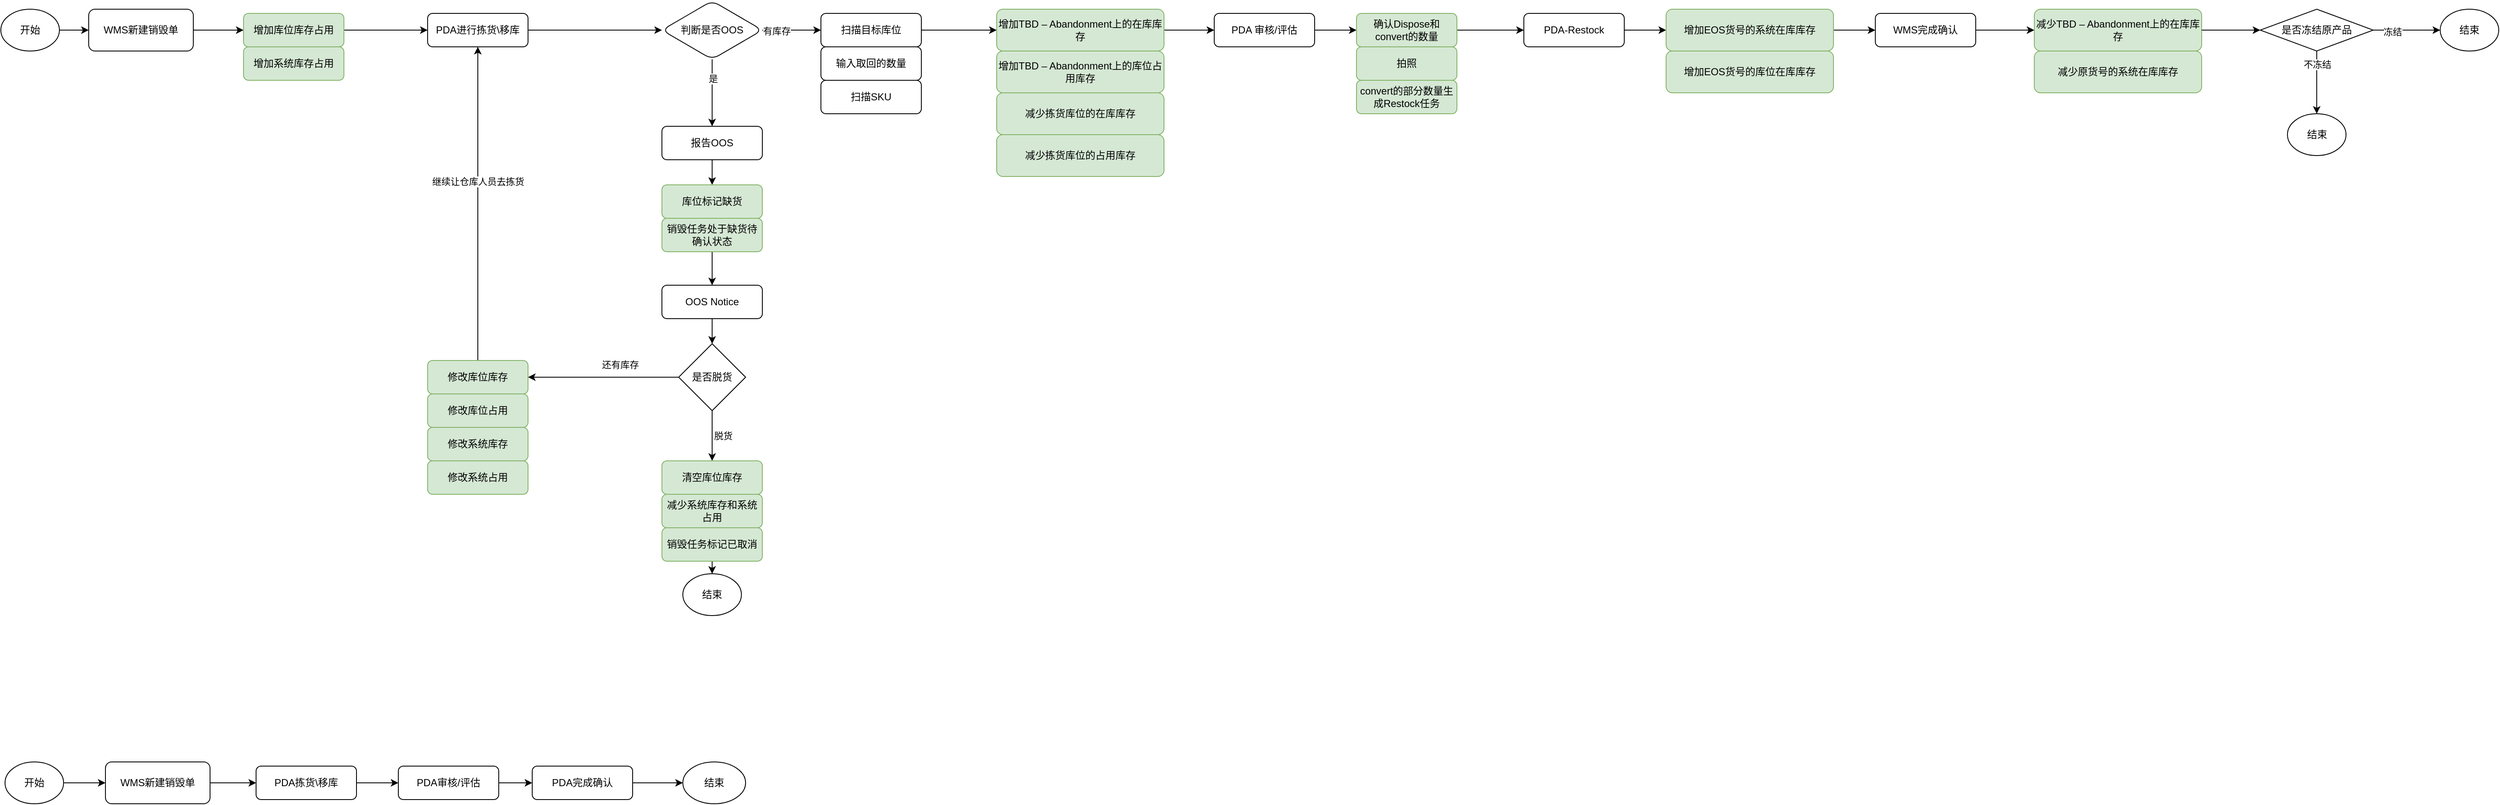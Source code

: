 <mxfile version="27.1.3">
  <diagram name="销毁" id="SBEC2bcYsUzqKlGrP__U">
    <mxGraphModel dx="1882" dy="795" grid="1" gridSize="10" guides="1" tooltips="1" connect="1" arrows="1" fold="1" page="1" pageScale="1" pageWidth="827" pageHeight="1169" math="0" shadow="0">
      <root>
        <mxCell id="0" />
        <mxCell id="1" parent="0" />
        <mxCell id="6b_HaOH0MpqOQaZXL_W9-2" style="edgeStyle=orthogonalEdgeStyle;rounded=0;orthogonalLoop=1;jettySize=auto;html=1;exitX=1;exitY=0.5;exitDx=0;exitDy=0;" edge="1" parent="1" source="6b_HaOH0MpqOQaZXL_W9-1" target="6b_HaOH0MpqOQaZXL_W9-3">
          <mxGeometry relative="1" as="geometry">
            <mxPoint x="240" y="125" as="targetPoint" />
          </mxGeometry>
        </mxCell>
        <mxCell id="6b_HaOH0MpqOQaZXL_W9-1" value="开始" style="ellipse;whiteSpace=wrap;html=1;" vertex="1" parent="1">
          <mxGeometry x="100" y="100" width="70" height="50" as="geometry" />
        </mxCell>
        <mxCell id="6b_HaOH0MpqOQaZXL_W9-4" style="edgeStyle=orthogonalEdgeStyle;rounded=0;orthogonalLoop=1;jettySize=auto;html=1;exitX=1;exitY=0.5;exitDx=0;exitDy=0;" edge="1" parent="1" source="6b_HaOH0MpqOQaZXL_W9-3" target="6b_HaOH0MpqOQaZXL_W9-5">
          <mxGeometry relative="1" as="geometry">
            <mxPoint x="400" y="125" as="targetPoint" />
          </mxGeometry>
        </mxCell>
        <mxCell id="6b_HaOH0MpqOQaZXL_W9-3" value="WMS新建销毁单" style="whiteSpace=wrap;html=1;rounded=1;glass=0;strokeWidth=1;shadow=0;" vertex="1" parent="1">
          <mxGeometry x="205" y="100" width="125" height="50" as="geometry" />
        </mxCell>
        <mxCell id="6b_HaOH0MpqOQaZXL_W9-10" style="edgeStyle=orthogonalEdgeStyle;rounded=0;orthogonalLoop=1;jettySize=auto;html=1;exitX=1;exitY=0.5;exitDx=0;exitDy=0;" edge="1" parent="1" source="6b_HaOH0MpqOQaZXL_W9-5" target="6b_HaOH0MpqOQaZXL_W9-14">
          <mxGeometry relative="1" as="geometry">
            <mxPoint x="560" y="125" as="targetPoint" />
          </mxGeometry>
        </mxCell>
        <mxCell id="6b_HaOH0MpqOQaZXL_W9-5" value="增加库位库存占用" style="rounded=1;whiteSpace=wrap;html=1;fontSize=12;glass=0;strokeWidth=1;shadow=0;fillColor=#d5e8d4;strokeColor=#82b366;" vertex="1" parent="1">
          <mxGeometry x="390" y="105" width="120" height="40" as="geometry" />
        </mxCell>
        <mxCell id="6b_HaOH0MpqOQaZXL_W9-6" value="增加系统库存占用" style="rounded=1;whiteSpace=wrap;html=1;fontSize=12;glass=0;strokeWidth=1;shadow=0;fillColor=#d5e8d4;strokeColor=#82b366;" vertex="1" parent="1">
          <mxGeometry x="390" y="145" width="120" height="40" as="geometry" />
        </mxCell>
        <mxCell id="6b_HaOH0MpqOQaZXL_W9-74" style="edgeStyle=orthogonalEdgeStyle;rounded=0;orthogonalLoop=1;jettySize=auto;html=1;exitX=1;exitY=0.5;exitDx=0;exitDy=0;" edge="1" parent="1" source="6b_HaOH0MpqOQaZXL_W9-13" target="6b_HaOH0MpqOQaZXL_W9-75">
          <mxGeometry relative="1" as="geometry">
            <mxPoint x="1610" y="125" as="targetPoint" />
          </mxGeometry>
        </mxCell>
        <mxCell id="6b_HaOH0MpqOQaZXL_W9-21" style="edgeStyle=orthogonalEdgeStyle;rounded=0;orthogonalLoop=1;jettySize=auto;html=1;exitX=1;exitY=0.5;exitDx=0;exitDy=0;" edge="1" parent="1" source="6b_HaOH0MpqOQaZXL_W9-14" target="6b_HaOH0MpqOQaZXL_W9-25">
          <mxGeometry relative="1" as="geometry">
            <mxPoint x="920" y="125" as="targetPoint" />
          </mxGeometry>
        </mxCell>
        <mxCell id="6b_HaOH0MpqOQaZXL_W9-14" value="PDA进行拣货\移库" style="rounded=1;whiteSpace=wrap;html=1;fontSize=12;glass=0;strokeWidth=1;shadow=0;" vertex="1" parent="1">
          <mxGeometry x="610" y="105" width="120" height="40" as="geometry" />
        </mxCell>
        <mxCell id="6b_HaOH0MpqOQaZXL_W9-33" style="edgeStyle=orthogonalEdgeStyle;rounded=0;orthogonalLoop=1;jettySize=auto;html=1;exitX=1;exitY=0.5;exitDx=0;exitDy=0;entryX=0;entryY=0.5;entryDx=0;entryDy=0;" edge="1" parent="1" source="6b_HaOH0MpqOQaZXL_W9-17" target="6b_HaOH0MpqOQaZXL_W9-13">
          <mxGeometry relative="1" as="geometry" />
        </mxCell>
        <mxCell id="6b_HaOH0MpqOQaZXL_W9-17" value="扫描目标库位" style="rounded=1;whiteSpace=wrap;html=1;fontSize=12;glass=0;strokeWidth=1;shadow=0;" vertex="1" parent="1">
          <mxGeometry x="1080" y="105" width="120" height="40" as="geometry" />
        </mxCell>
        <mxCell id="6b_HaOH0MpqOQaZXL_W9-20" value="输入取回的数量" style="rounded=1;whiteSpace=wrap;html=1;fontSize=12;glass=0;strokeWidth=1;shadow=0;" vertex="1" parent="1">
          <mxGeometry x="1080" y="145" width="120" height="40" as="geometry" />
        </mxCell>
        <mxCell id="6b_HaOH0MpqOQaZXL_W9-27" style="edgeStyle=orthogonalEdgeStyle;rounded=0;orthogonalLoop=1;jettySize=auto;html=1;exitX=0.5;exitY=1;exitDx=0;exitDy=0;entryX=0.5;entryY=0;entryDx=0;entryDy=0;" edge="1" parent="1" source="6b_HaOH0MpqOQaZXL_W9-25" target="6b_HaOH0MpqOQaZXL_W9-28">
          <mxGeometry relative="1" as="geometry">
            <mxPoint x="950" y="260" as="targetPoint" />
          </mxGeometry>
        </mxCell>
        <mxCell id="6b_HaOH0MpqOQaZXL_W9-29" value="是" style="edgeLabel;html=1;align=center;verticalAlign=middle;resizable=0;points=[];" vertex="1" connectable="0" parent="6b_HaOH0MpqOQaZXL_W9-27">
          <mxGeometry x="-0.427" y="1" relative="1" as="geometry">
            <mxPoint as="offset" />
          </mxGeometry>
        </mxCell>
        <mxCell id="6b_HaOH0MpqOQaZXL_W9-30" style="edgeStyle=orthogonalEdgeStyle;rounded=0;orthogonalLoop=1;jettySize=auto;html=1;exitX=1;exitY=0.5;exitDx=0;exitDy=0;entryX=0;entryY=0.5;entryDx=0;entryDy=0;" edge="1" parent="1" source="6b_HaOH0MpqOQaZXL_W9-25" target="6b_HaOH0MpqOQaZXL_W9-17">
          <mxGeometry relative="1" as="geometry">
            <mxPoint x="1160" y="125" as="targetPoint" />
          </mxGeometry>
        </mxCell>
        <mxCell id="6b_HaOH0MpqOQaZXL_W9-31" value="有库存" style="edgeLabel;html=1;align=center;verticalAlign=middle;resizable=0;points=[];" vertex="1" connectable="0" parent="6b_HaOH0MpqOQaZXL_W9-30">
          <mxGeometry x="-0.511" y="-1" relative="1" as="geometry">
            <mxPoint as="offset" />
          </mxGeometry>
        </mxCell>
        <mxCell id="6b_HaOH0MpqOQaZXL_W9-25" value="判断是否OOS" style="rounded=1;whiteSpace=wrap;html=1;fontSize=12;glass=0;strokeWidth=1;shadow=0;shape=rhombus;perimeter=rhombusPerimeter;" vertex="1" parent="1">
          <mxGeometry x="890" y="90" width="120" height="70" as="geometry" />
        </mxCell>
        <mxCell id="6b_HaOH0MpqOQaZXL_W9-47" style="edgeStyle=orthogonalEdgeStyle;rounded=0;orthogonalLoop=1;jettySize=auto;html=1;exitX=0.5;exitY=1;exitDx=0;exitDy=0;" edge="1" parent="1" source="6b_HaOH0MpqOQaZXL_W9-28" target="6b_HaOH0MpqOQaZXL_W9-48">
          <mxGeometry relative="1" as="geometry">
            <mxPoint x="950" y="330" as="targetPoint" />
          </mxGeometry>
        </mxCell>
        <mxCell id="6b_HaOH0MpqOQaZXL_W9-28" value="报告OOS" style="rounded=1;whiteSpace=wrap;html=1;fontSize=12;glass=0;strokeWidth=1;shadow=0;" vertex="1" parent="1">
          <mxGeometry x="890" y="240" width="120" height="40" as="geometry" />
        </mxCell>
        <mxCell id="6b_HaOH0MpqOQaZXL_W9-32" value="扫描SKU" style="rounded=1;whiteSpace=wrap;html=1;fontSize=12;glass=0;strokeWidth=1;shadow=0;" vertex="1" parent="1">
          <mxGeometry x="1080" y="185" width="120" height="40" as="geometry" />
        </mxCell>
        <mxCell id="6b_HaOH0MpqOQaZXL_W9-37" style="edgeStyle=orthogonalEdgeStyle;rounded=0;orthogonalLoop=1;jettySize=auto;html=1;exitX=1;exitY=0.5;exitDx=0;exitDy=0;entryX=0;entryY=0.5;entryDx=0;entryDy=0;" edge="1" parent="1" source="6b_HaOH0MpqOQaZXL_W9-35" target="6b_HaOH0MpqOQaZXL_W9-36">
          <mxGeometry relative="1" as="geometry" />
        </mxCell>
        <mxCell id="6b_HaOH0MpqOQaZXL_W9-35" value="开始" style="ellipse;whiteSpace=wrap;html=1;" vertex="1" parent="1">
          <mxGeometry x="105" y="1000" width="70" height="50" as="geometry" />
        </mxCell>
        <mxCell id="6b_HaOH0MpqOQaZXL_W9-38" style="edgeStyle=orthogonalEdgeStyle;rounded=0;orthogonalLoop=1;jettySize=auto;html=1;exitX=1;exitY=0.5;exitDx=0;exitDy=0;" edge="1" parent="1" source="6b_HaOH0MpqOQaZXL_W9-36" target="6b_HaOH0MpqOQaZXL_W9-39">
          <mxGeometry relative="1" as="geometry">
            <mxPoint x="465" y="1025" as="targetPoint" />
          </mxGeometry>
        </mxCell>
        <mxCell id="6b_HaOH0MpqOQaZXL_W9-36" value="WMS新建销毁单" style="whiteSpace=wrap;html=1;rounded=1;glass=0;strokeWidth=1;shadow=0;" vertex="1" parent="1">
          <mxGeometry x="225" y="1000" width="125" height="50" as="geometry" />
        </mxCell>
        <mxCell id="6b_HaOH0MpqOQaZXL_W9-40" style="edgeStyle=orthogonalEdgeStyle;rounded=0;orthogonalLoop=1;jettySize=auto;html=1;exitX=1;exitY=0.5;exitDx=0;exitDy=0;" edge="1" parent="1" source="6b_HaOH0MpqOQaZXL_W9-39" target="6b_HaOH0MpqOQaZXL_W9-41">
          <mxGeometry relative="1" as="geometry">
            <mxPoint x="635" y="1025" as="targetPoint" />
          </mxGeometry>
        </mxCell>
        <mxCell id="6b_HaOH0MpqOQaZXL_W9-39" value="PDA拣货\移库" style="rounded=1;whiteSpace=wrap;html=1;fontSize=12;glass=0;strokeWidth=1;shadow=0;" vertex="1" parent="1">
          <mxGeometry x="405" y="1005" width="120" height="40" as="geometry" />
        </mxCell>
        <mxCell id="6b_HaOH0MpqOQaZXL_W9-43" style="edgeStyle=orthogonalEdgeStyle;rounded=0;orthogonalLoop=1;jettySize=auto;html=1;exitX=1;exitY=0.5;exitDx=0;exitDy=0;" edge="1" parent="1" source="6b_HaOH0MpqOQaZXL_W9-41" target="6b_HaOH0MpqOQaZXL_W9-44">
          <mxGeometry relative="1" as="geometry">
            <mxPoint x="795" y="1025" as="targetPoint" />
          </mxGeometry>
        </mxCell>
        <mxCell id="6b_HaOH0MpqOQaZXL_W9-41" value="PDA审核/评估" style="rounded=1;whiteSpace=wrap;html=1;fontSize=12;glass=0;strokeWidth=1;shadow=0;" vertex="1" parent="1">
          <mxGeometry x="575" y="1005" width="120" height="40" as="geometry" />
        </mxCell>
        <mxCell id="6b_HaOH0MpqOQaZXL_W9-45" style="edgeStyle=orthogonalEdgeStyle;rounded=0;orthogonalLoop=1;jettySize=auto;html=1;exitX=1;exitY=0.5;exitDx=0;exitDy=0;" edge="1" parent="1" source="6b_HaOH0MpqOQaZXL_W9-44" target="6b_HaOH0MpqOQaZXL_W9-46">
          <mxGeometry relative="1" as="geometry">
            <mxPoint x="895" y="1025" as="targetPoint" />
          </mxGeometry>
        </mxCell>
        <mxCell id="6b_HaOH0MpqOQaZXL_W9-44" value="PDA完成确认" style="rounded=1;whiteSpace=wrap;html=1;fontSize=12;glass=0;strokeWidth=1;shadow=0;" vertex="1" parent="1">
          <mxGeometry x="735" y="1005" width="120" height="40" as="geometry" />
        </mxCell>
        <mxCell id="6b_HaOH0MpqOQaZXL_W9-46" value="结束" style="ellipse;whiteSpace=wrap;html=1;" vertex="1" parent="1">
          <mxGeometry x="915" y="1000" width="75" height="50" as="geometry" />
        </mxCell>
        <mxCell id="6b_HaOH0MpqOQaZXL_W9-49" style="edgeStyle=orthogonalEdgeStyle;rounded=0;orthogonalLoop=1;jettySize=auto;html=1;exitX=0.5;exitY=1;exitDx=0;exitDy=0;" edge="1" parent="1" source="6b_HaOH0MpqOQaZXL_W9-64" target="6b_HaOH0MpqOQaZXL_W9-50">
          <mxGeometry relative="1" as="geometry">
            <mxPoint x="950" y="430" as="targetPoint" />
            <mxPoint x="950" y="400" as="sourcePoint" />
          </mxGeometry>
        </mxCell>
        <mxCell id="6b_HaOH0MpqOQaZXL_W9-48" value="库位标记缺货" style="rounded=1;whiteSpace=wrap;html=1;fontSize=12;glass=0;strokeWidth=1;shadow=0;fillColor=#d5e8d4;strokeColor=#82b366;" vertex="1" parent="1">
          <mxGeometry x="890" y="310" width="120" height="40" as="geometry" />
        </mxCell>
        <mxCell id="6b_HaOH0MpqOQaZXL_W9-51" style="edgeStyle=orthogonalEdgeStyle;rounded=0;orthogonalLoop=1;jettySize=auto;html=1;exitX=0.5;exitY=1;exitDx=0;exitDy=0;" edge="1" parent="1" source="6b_HaOH0MpqOQaZXL_W9-50" target="6b_HaOH0MpqOQaZXL_W9-52">
          <mxGeometry relative="1" as="geometry">
            <mxPoint x="950" y="540" as="targetPoint" />
          </mxGeometry>
        </mxCell>
        <mxCell id="6b_HaOH0MpqOQaZXL_W9-50" value="OOS Notice" style="rounded=1;whiteSpace=wrap;html=1;fontSize=12;glass=0;strokeWidth=1;shadow=0;" vertex="1" parent="1">
          <mxGeometry x="890" y="430" width="120" height="40" as="geometry" />
        </mxCell>
        <mxCell id="6b_HaOH0MpqOQaZXL_W9-53" style="edgeStyle=orthogonalEdgeStyle;rounded=0;orthogonalLoop=1;jettySize=auto;html=1;exitX=0;exitY=0.5;exitDx=0;exitDy=0;" edge="1" parent="1" source="6b_HaOH0MpqOQaZXL_W9-52" target="6b_HaOH0MpqOQaZXL_W9-57">
          <mxGeometry relative="1" as="geometry">
            <mxPoint x="720" y="540" as="targetPoint" />
          </mxGeometry>
        </mxCell>
        <mxCell id="6b_HaOH0MpqOQaZXL_W9-54" value="脱货" style="edgeLabel;html=1;align=center;verticalAlign=middle;resizable=0;points=[];" vertex="1" connectable="0" parent="6b_HaOH0MpqOQaZXL_W9-53">
          <mxGeometry x="-0.444" relative="1" as="geometry">
            <mxPoint x="103" y="70" as="offset" />
          </mxGeometry>
        </mxCell>
        <mxCell id="6b_HaOH0MpqOQaZXL_W9-55" style="edgeStyle=orthogonalEdgeStyle;rounded=0;orthogonalLoop=1;jettySize=auto;html=1;exitX=0.5;exitY=1;exitDx=0;exitDy=0;" edge="1" parent="1" source="6b_HaOH0MpqOQaZXL_W9-52" target="6b_HaOH0MpqOQaZXL_W9-65">
          <mxGeometry relative="1" as="geometry">
            <mxPoint x="950" y="660" as="targetPoint" />
          </mxGeometry>
        </mxCell>
        <mxCell id="6b_HaOH0MpqOQaZXL_W9-56" value="还有库存" style="edgeLabel;html=1;align=center;verticalAlign=middle;resizable=0;points=[];" vertex="1" connectable="0" parent="6b_HaOH0MpqOQaZXL_W9-55">
          <mxGeometry x="-0.419" y="2" relative="1" as="geometry">
            <mxPoint x="-112" y="-73" as="offset" />
          </mxGeometry>
        </mxCell>
        <mxCell id="6b_HaOH0MpqOQaZXL_W9-52" value="是否脱货" style="rhombus;whiteSpace=wrap;html=1;" vertex="1" parent="1">
          <mxGeometry x="910" y="500" width="80" height="80" as="geometry" />
        </mxCell>
        <mxCell id="6b_HaOH0MpqOQaZXL_W9-61" style="edgeStyle=orthogonalEdgeStyle;rounded=0;orthogonalLoop=1;jettySize=auto;html=1;exitX=0.5;exitY=0;exitDx=0;exitDy=0;entryX=0.5;entryY=1;entryDx=0;entryDy=0;" edge="1" parent="1" source="6b_HaOH0MpqOQaZXL_W9-57" target="6b_HaOH0MpqOQaZXL_W9-14">
          <mxGeometry relative="1" as="geometry" />
        </mxCell>
        <mxCell id="6b_HaOH0MpqOQaZXL_W9-63" value="继续让仓库人员去拣货" style="edgeLabel;html=1;align=center;verticalAlign=middle;resizable=0;points=[];" vertex="1" connectable="0" parent="6b_HaOH0MpqOQaZXL_W9-61">
          <mxGeometry x="0.141" relative="1" as="geometry">
            <mxPoint as="offset" />
          </mxGeometry>
        </mxCell>
        <mxCell id="6b_HaOH0MpqOQaZXL_W9-62" value="" style="group" vertex="1" connectable="0" parent="1">
          <mxGeometry x="610" y="520" width="120" height="160" as="geometry" />
        </mxCell>
        <mxCell id="6b_HaOH0MpqOQaZXL_W9-57" value="修改库位库存" style="rounded=1;whiteSpace=wrap;html=1;fontSize=12;glass=0;strokeWidth=1;shadow=0;fillColor=#d5e8d4;strokeColor=#82b366;" vertex="1" parent="6b_HaOH0MpqOQaZXL_W9-62">
          <mxGeometry width="120" height="40" as="geometry" />
        </mxCell>
        <mxCell id="6b_HaOH0MpqOQaZXL_W9-58" value="修改库位占用" style="rounded=1;whiteSpace=wrap;html=1;fontSize=12;glass=0;strokeWidth=1;shadow=0;fillColor=#d5e8d4;strokeColor=#82b366;" vertex="1" parent="6b_HaOH0MpqOQaZXL_W9-62">
          <mxGeometry y="40" width="120" height="40" as="geometry" />
        </mxCell>
        <mxCell id="6b_HaOH0MpqOQaZXL_W9-59" value="修改系统库存" style="rounded=1;whiteSpace=wrap;html=1;fontSize=12;glass=0;strokeWidth=1;shadow=0;fillColor=#d5e8d4;strokeColor=#82b366;" vertex="1" parent="6b_HaOH0MpqOQaZXL_W9-62">
          <mxGeometry y="80" width="120" height="40" as="geometry" />
        </mxCell>
        <mxCell id="6b_HaOH0MpqOQaZXL_W9-60" value="修改系统占用" style="rounded=1;whiteSpace=wrap;html=1;fontSize=12;glass=0;strokeWidth=1;shadow=0;fillColor=#d5e8d4;strokeColor=#82b366;" vertex="1" parent="6b_HaOH0MpqOQaZXL_W9-62">
          <mxGeometry y="120" width="120" height="40" as="geometry" />
        </mxCell>
        <mxCell id="6b_HaOH0MpqOQaZXL_W9-64" value="销毁任务处于缺货待确认状态" style="rounded=1;whiteSpace=wrap;html=1;fontSize=12;glass=0;strokeWidth=1;shadow=0;fillColor=#d5e8d4;strokeColor=#82b366;" vertex="1" parent="1">
          <mxGeometry x="890" y="350" width="120" height="40" as="geometry" />
        </mxCell>
        <mxCell id="6b_HaOH0MpqOQaZXL_W9-65" value="清空库位库存" style="rounded=1;whiteSpace=wrap;html=1;fontSize=12;glass=0;strokeWidth=1;shadow=0;fillColor=#d5e8d4;strokeColor=#82b366;" vertex="1" parent="1">
          <mxGeometry x="890" y="640" width="120" height="40" as="geometry" />
        </mxCell>
        <mxCell id="6b_HaOH0MpqOQaZXL_W9-66" value="减少系统库存和系统占用" style="rounded=1;whiteSpace=wrap;html=1;fontSize=12;glass=0;strokeWidth=1;shadow=0;fillColor=#d5e8d4;strokeColor=#82b366;" vertex="1" parent="1">
          <mxGeometry x="890" y="680" width="120" height="40" as="geometry" />
        </mxCell>
        <mxCell id="6b_HaOH0MpqOQaZXL_W9-69" style="edgeStyle=orthogonalEdgeStyle;rounded=0;orthogonalLoop=1;jettySize=auto;html=1;exitX=0.5;exitY=1;exitDx=0;exitDy=0;" edge="1" parent="1" source="6b_HaOH0MpqOQaZXL_W9-68" target="6b_HaOH0MpqOQaZXL_W9-70">
          <mxGeometry relative="1" as="geometry">
            <mxPoint x="950" y="800" as="targetPoint" />
          </mxGeometry>
        </mxCell>
        <mxCell id="6b_HaOH0MpqOQaZXL_W9-68" value="销毁任务标记已取消" style="rounded=1;whiteSpace=wrap;html=1;fontSize=12;glass=0;strokeWidth=1;shadow=0;fillColor=#d5e8d4;strokeColor=#82b366;" vertex="1" parent="1">
          <mxGeometry x="890" y="720" width="120" height="40" as="geometry" />
        </mxCell>
        <mxCell id="6b_HaOH0MpqOQaZXL_W9-70" value="结束" style="ellipse;whiteSpace=wrap;html=1;" vertex="1" parent="1">
          <mxGeometry x="915" y="775" width="70" height="50" as="geometry" />
        </mxCell>
        <mxCell id="6b_HaOH0MpqOQaZXL_W9-76" style="edgeStyle=orthogonalEdgeStyle;rounded=0;orthogonalLoop=1;jettySize=auto;html=1;exitX=1;exitY=0.5;exitDx=0;exitDy=0;" edge="1" parent="1" source="6b_HaOH0MpqOQaZXL_W9-75" target="6b_HaOH0MpqOQaZXL_W9-77">
          <mxGeometry relative="1" as="geometry">
            <mxPoint x="1750" y="125" as="targetPoint" />
          </mxGeometry>
        </mxCell>
        <mxCell id="6b_HaOH0MpqOQaZXL_W9-75" value="PDA 审核/评估" style="rounded=1;whiteSpace=wrap;html=1;fontSize=12;glass=0;strokeWidth=1;shadow=0;" vertex="1" parent="1">
          <mxGeometry x="1550" y="105" width="120" height="40" as="geometry" />
        </mxCell>
        <mxCell id="6b_HaOH0MpqOQaZXL_W9-90" style="edgeStyle=orthogonalEdgeStyle;rounded=0;orthogonalLoop=1;jettySize=auto;html=1;exitX=1;exitY=0.5;exitDx=0;exitDy=0;" edge="1" parent="1" source="6b_HaOH0MpqOQaZXL_W9-77" target="6b_HaOH0MpqOQaZXL_W9-106">
          <mxGeometry relative="1" as="geometry">
            <mxPoint x="1960" y="125" as="targetPoint" />
          </mxGeometry>
        </mxCell>
        <mxCell id="6b_HaOH0MpqOQaZXL_W9-77" value="确认Dispose和convert的数量" style="rounded=1;whiteSpace=wrap;html=1;fontSize=12;glass=0;strokeWidth=1;shadow=0;fillColor=#d5e8d4;strokeColor=#82b366;" vertex="1" parent="1">
          <mxGeometry x="1720" y="105" width="120" height="40" as="geometry" />
        </mxCell>
        <mxCell id="6b_HaOH0MpqOQaZXL_W9-78" value="" style="group" vertex="1" connectable="0" parent="1">
          <mxGeometry x="1290" y="100" width="200" height="200" as="geometry" />
        </mxCell>
        <mxCell id="6b_HaOH0MpqOQaZXL_W9-13" value="增加TBD – Abandonment上的在库库存" style="rounded=1;whiteSpace=wrap;html=1;fontSize=12;glass=0;strokeWidth=1;shadow=0;fillColor=#d5e8d4;strokeColor=#82b366;" vertex="1" parent="6b_HaOH0MpqOQaZXL_W9-78">
          <mxGeometry width="200" height="50" as="geometry" />
        </mxCell>
        <mxCell id="6b_HaOH0MpqOQaZXL_W9-71" value="增加TBD – Abandonment上的库位占用库存" style="rounded=1;whiteSpace=wrap;html=1;fontSize=12;glass=0;strokeWidth=1;shadow=0;fillColor=#d5e8d4;strokeColor=#82b366;" vertex="1" parent="6b_HaOH0MpqOQaZXL_W9-78">
          <mxGeometry y="50" width="200" height="50" as="geometry" />
        </mxCell>
        <mxCell id="6b_HaOH0MpqOQaZXL_W9-72" value="减少拣货库位的在库库存" style="rounded=1;whiteSpace=wrap;html=1;fontSize=12;glass=0;strokeWidth=1;shadow=0;fillColor=#d5e8d4;strokeColor=#82b366;" vertex="1" parent="6b_HaOH0MpqOQaZXL_W9-78">
          <mxGeometry y="100" width="200" height="50" as="geometry" />
        </mxCell>
        <mxCell id="6b_HaOH0MpqOQaZXL_W9-73" value="减少拣货库位的占用库存" style="rounded=1;whiteSpace=wrap;html=1;fontSize=12;glass=0;strokeWidth=1;shadow=0;fillColor=#d5e8d4;strokeColor=#82b366;" vertex="1" parent="6b_HaOH0MpqOQaZXL_W9-78">
          <mxGeometry y="150" width="200" height="50" as="geometry" />
        </mxCell>
        <mxCell id="6b_HaOH0MpqOQaZXL_W9-92" style="edgeStyle=orthogonalEdgeStyle;rounded=0;orthogonalLoop=1;jettySize=auto;html=1;exitX=1;exitY=0.5;exitDx=0;exitDy=0;entryX=0;entryY=0.5;entryDx=0;entryDy=0;" edge="1" parent="1" source="6b_HaOH0MpqOQaZXL_W9-91" target="6b_HaOH0MpqOQaZXL_W9-109">
          <mxGeometry relative="1" as="geometry">
            <mxPoint x="2530" y="125" as="targetPoint" />
          </mxGeometry>
        </mxCell>
        <mxCell id="6b_HaOH0MpqOQaZXL_W9-91" value="WMS完成确认" style="rounded=1;whiteSpace=wrap;html=1;fontSize=12;glass=0;strokeWidth=1;shadow=0;" vertex="1" parent="1">
          <mxGeometry x="2340" y="105" width="120" height="40" as="geometry" />
        </mxCell>
        <mxCell id="6b_HaOH0MpqOQaZXL_W9-95" style="edgeStyle=orthogonalEdgeStyle;rounded=0;orthogonalLoop=1;jettySize=auto;html=1;exitX=1;exitY=0.5;exitDx=0;exitDy=0;" edge="1" parent="1" source="6b_HaOH0MpqOQaZXL_W9-94" target="6b_HaOH0MpqOQaZXL_W9-102">
          <mxGeometry relative="1" as="geometry">
            <mxPoint x="3050" y="125" as="targetPoint" />
          </mxGeometry>
        </mxCell>
        <mxCell id="6b_HaOH0MpqOQaZXL_W9-97" value="冻结" style="edgeLabel;html=1;align=center;verticalAlign=middle;resizable=0;points=[];" vertex="1" connectable="0" parent="6b_HaOH0MpqOQaZXL_W9-95">
          <mxGeometry x="-0.433" y="-2" relative="1" as="geometry">
            <mxPoint as="offset" />
          </mxGeometry>
        </mxCell>
        <mxCell id="6b_HaOH0MpqOQaZXL_W9-100" style="edgeStyle=orthogonalEdgeStyle;rounded=0;orthogonalLoop=1;jettySize=auto;html=1;exitX=0.5;exitY=1;exitDx=0;exitDy=0;" edge="1" parent="1" source="6b_HaOH0MpqOQaZXL_W9-94" target="6b_HaOH0MpqOQaZXL_W9-103">
          <mxGeometry relative="1" as="geometry">
            <mxPoint x="2868" y="290" as="targetPoint" />
          </mxGeometry>
        </mxCell>
        <mxCell id="6b_HaOH0MpqOQaZXL_W9-101" value="不冻结" style="edgeLabel;html=1;align=center;verticalAlign=middle;resizable=0;points=[];" vertex="1" connectable="0" parent="6b_HaOH0MpqOQaZXL_W9-100">
          <mxGeometry x="-0.577" relative="1" as="geometry">
            <mxPoint as="offset" />
          </mxGeometry>
        </mxCell>
        <mxCell id="6b_HaOH0MpqOQaZXL_W9-94" value="是否冻结原产品" style="whiteSpace=wrap;html=1;shape=rhombus;perimeter=rhombusPerimeter;" vertex="1" parent="1">
          <mxGeometry x="2800" y="100" width="135" height="50" as="geometry" />
        </mxCell>
        <mxCell id="6b_HaOH0MpqOQaZXL_W9-102" value="结束" style="ellipse;whiteSpace=wrap;html=1;" vertex="1" parent="1">
          <mxGeometry x="3015" y="100" width="70" height="50" as="geometry" />
        </mxCell>
        <mxCell id="6b_HaOH0MpqOQaZXL_W9-103" value="结束" style="ellipse;whiteSpace=wrap;html=1;" vertex="1" parent="1">
          <mxGeometry x="2832.5" y="225" width="70" height="50" as="geometry" />
        </mxCell>
        <mxCell id="6b_HaOH0MpqOQaZXL_W9-105" value="拍照" style="rounded=1;whiteSpace=wrap;html=1;fontSize=12;glass=0;strokeWidth=1;shadow=0;fillColor=#d5e8d4;strokeColor=#82b366;" vertex="1" parent="1">
          <mxGeometry x="1720" y="145" width="120" height="40" as="geometry" />
        </mxCell>
        <mxCell id="6b_HaOH0MpqOQaZXL_W9-113" style="edgeStyle=orthogonalEdgeStyle;rounded=0;orthogonalLoop=1;jettySize=auto;html=1;exitX=1;exitY=0.5;exitDx=0;exitDy=0;entryX=0;entryY=0.5;entryDx=0;entryDy=0;" edge="1" parent="1" source="6b_HaOH0MpqOQaZXL_W9-106" target="6b_HaOH0MpqOQaZXL_W9-111">
          <mxGeometry relative="1" as="geometry" />
        </mxCell>
        <mxCell id="6b_HaOH0MpqOQaZXL_W9-106" value="PDA-Restock" style="rounded=1;whiteSpace=wrap;html=1;fontSize=12;glass=0;strokeWidth=1;shadow=0;" vertex="1" parent="1">
          <mxGeometry x="1920" y="105" width="120" height="40" as="geometry" />
        </mxCell>
        <mxCell id="6b_HaOH0MpqOQaZXL_W9-114" value="convert的部分数量生成Restock任务" style="rounded=1;whiteSpace=wrap;html=1;fontSize=12;glass=0;strokeWidth=1;shadow=0;fillColor=#d5e8d4;strokeColor=#82b366;" vertex="1" parent="1">
          <mxGeometry x="1720" y="185" width="120" height="40" as="geometry" />
        </mxCell>
        <mxCell id="6b_HaOH0MpqOQaZXL_W9-115" style="edgeStyle=orthogonalEdgeStyle;rounded=0;orthogonalLoop=1;jettySize=auto;html=1;exitX=1;exitY=0.5;exitDx=0;exitDy=0;entryX=0;entryY=0.5;entryDx=0;entryDy=0;" edge="1" parent="1" source="6b_HaOH0MpqOQaZXL_W9-111" target="6b_HaOH0MpqOQaZXL_W9-91">
          <mxGeometry relative="1" as="geometry" />
        </mxCell>
        <mxCell id="6b_HaOH0MpqOQaZXL_W9-119" value="" style="group" vertex="1" connectable="0" parent="1">
          <mxGeometry x="2090" y="100" width="200" height="100" as="geometry" />
        </mxCell>
        <mxCell id="6b_HaOH0MpqOQaZXL_W9-111" value="增加EOS货号的系统在库库存" style="rounded=1;whiteSpace=wrap;html=1;fontSize=12;glass=0;strokeWidth=1;shadow=0;fillColor=#d5e8d4;strokeColor=#82b366;" vertex="1" parent="6b_HaOH0MpqOQaZXL_W9-119">
          <mxGeometry width="200" height="50" as="geometry" />
        </mxCell>
        <mxCell id="6b_HaOH0MpqOQaZXL_W9-112" value="增加EOS货号的库位在库库存" style="rounded=1;whiteSpace=wrap;html=1;fontSize=12;glass=0;strokeWidth=1;shadow=0;fillColor=#d5e8d4;strokeColor=#82b366;" vertex="1" parent="6b_HaOH0MpqOQaZXL_W9-119">
          <mxGeometry y="50" width="200" height="50" as="geometry" />
        </mxCell>
        <mxCell id="6b_HaOH0MpqOQaZXL_W9-120" value="" style="group" vertex="1" connectable="0" parent="1">
          <mxGeometry x="2530" y="100" width="200" height="100" as="geometry" />
        </mxCell>
        <mxCell id="6b_HaOH0MpqOQaZXL_W9-109" value="减少TBD – Abandonment上的在库库存" style="rounded=1;whiteSpace=wrap;html=1;fontSize=12;glass=0;strokeWidth=1;shadow=0;fillColor=#d5e8d4;strokeColor=#82b366;" vertex="1" parent="6b_HaOH0MpqOQaZXL_W9-120">
          <mxGeometry width="200" height="50" as="geometry" />
        </mxCell>
        <mxCell id="6b_HaOH0MpqOQaZXL_W9-110" value="减少原货号的系统在库库存" style="rounded=1;whiteSpace=wrap;html=1;fontSize=12;glass=0;strokeWidth=1;shadow=0;fillColor=#d5e8d4;strokeColor=#82b366;" vertex="1" parent="6b_HaOH0MpqOQaZXL_W9-120">
          <mxGeometry y="50" width="200" height="50" as="geometry" />
        </mxCell>
        <mxCell id="6b_HaOH0MpqOQaZXL_W9-121" style="edgeStyle=orthogonalEdgeStyle;rounded=0;orthogonalLoop=1;jettySize=auto;html=1;exitX=1;exitY=0.5;exitDx=0;exitDy=0;entryX=0;entryY=0.5;entryDx=0;entryDy=0;" edge="1" parent="1" source="6b_HaOH0MpqOQaZXL_W9-109" target="6b_HaOH0MpqOQaZXL_W9-94">
          <mxGeometry relative="1" as="geometry" />
        </mxCell>
      </root>
    </mxGraphModel>
  </diagram>
</mxfile>
